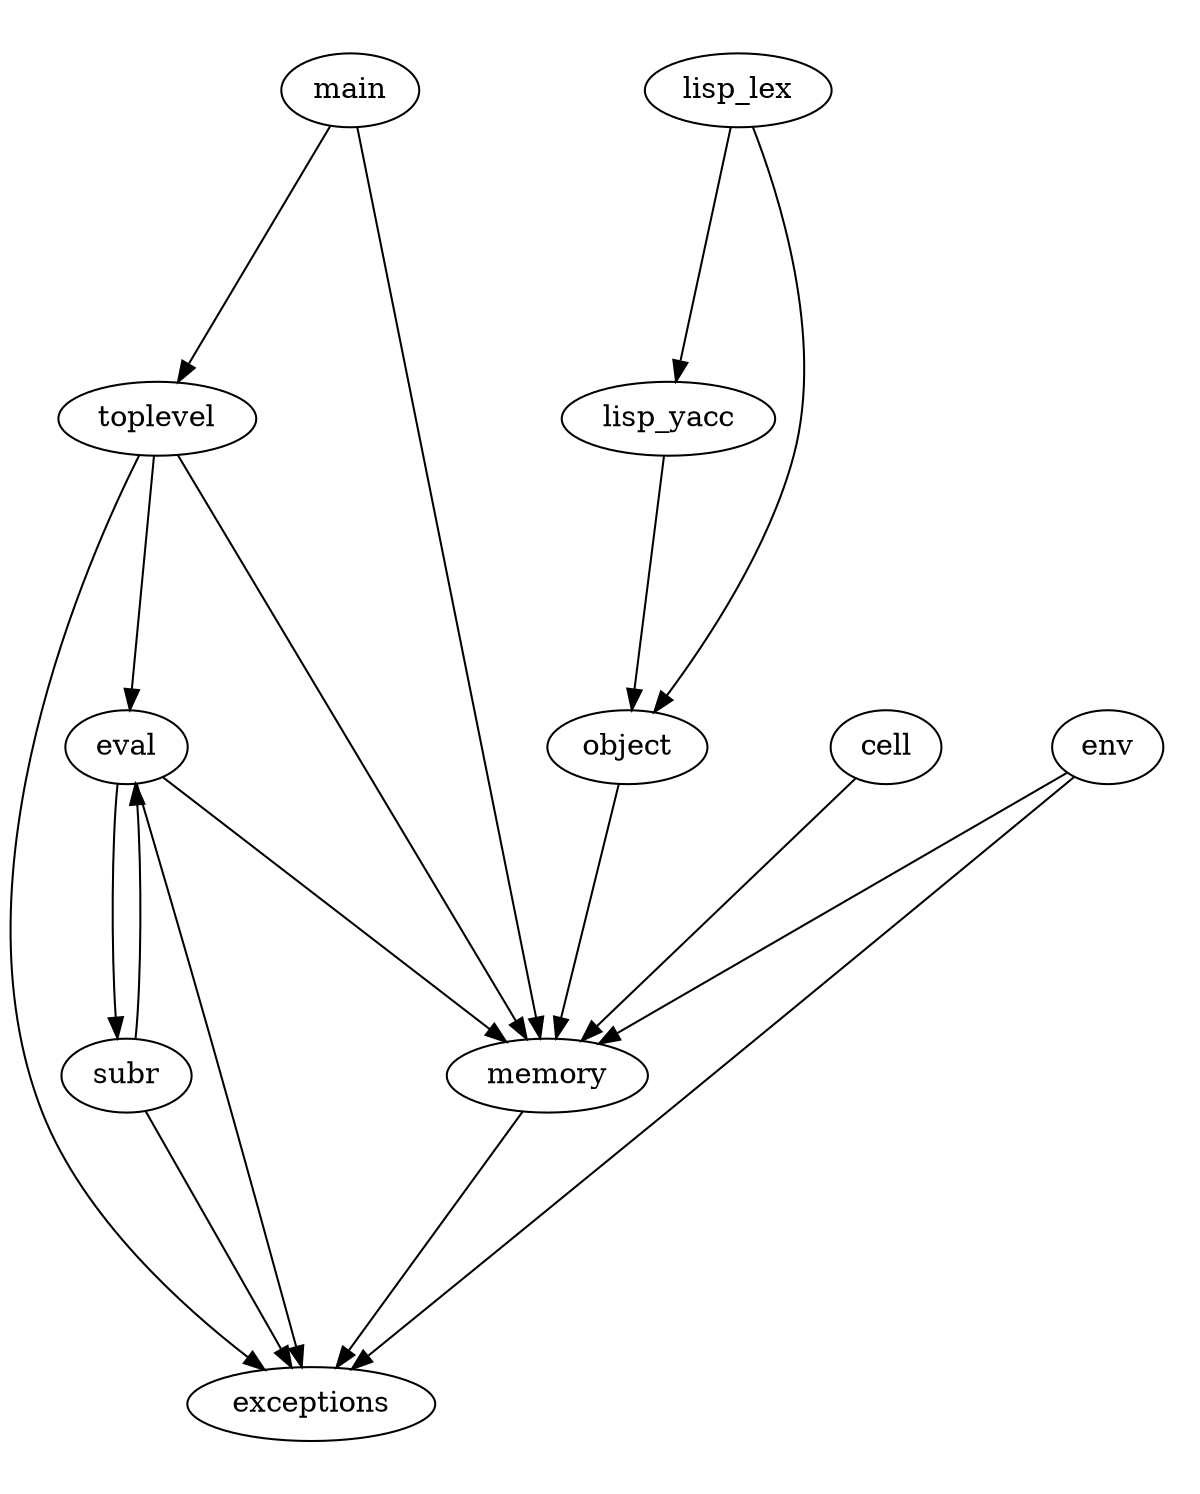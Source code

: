 digraph "source tree" {
    overlap=scale;
    size="8,10";
    ratio="fill";
    fontsize="16";
    fontname="Helvetica";
	clusterrank="local";
	"main" -> "toplevel"
	"lisp_lex" -> "lisp_yacc"
	"eval" -> "exceptions"
	"subr" -> "exceptions"
	"lisp_yacc" -> "object"
	"memory" -> "exceptions"
	"env" -> "exceptions"
	"lisp_lex" -> "object"
	"main" -> "memory"
	"eval" -> "memory"
	"cell" -> "memory"
	"toplevel" -> "eval"
	"eval" -> "subr"
	"toplevel" -> "exceptions"
	"object" -> "memory"
	"toplevel" -> "memory"
	"subr" -> "eval"
	"env" -> "memory"
}
